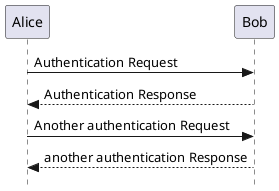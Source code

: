 @startuml
skinparam style strictuml
skinparam classAttributeIconSize 0
skinparam classFontStyle Bold
hide enum methods

Alice -> Bob: Authentication Request
Bob --> Alice: Authentication Response

Alice -> Bob: Another authentication Request
Alice <-- Bob: another authentication Response
@enduml
